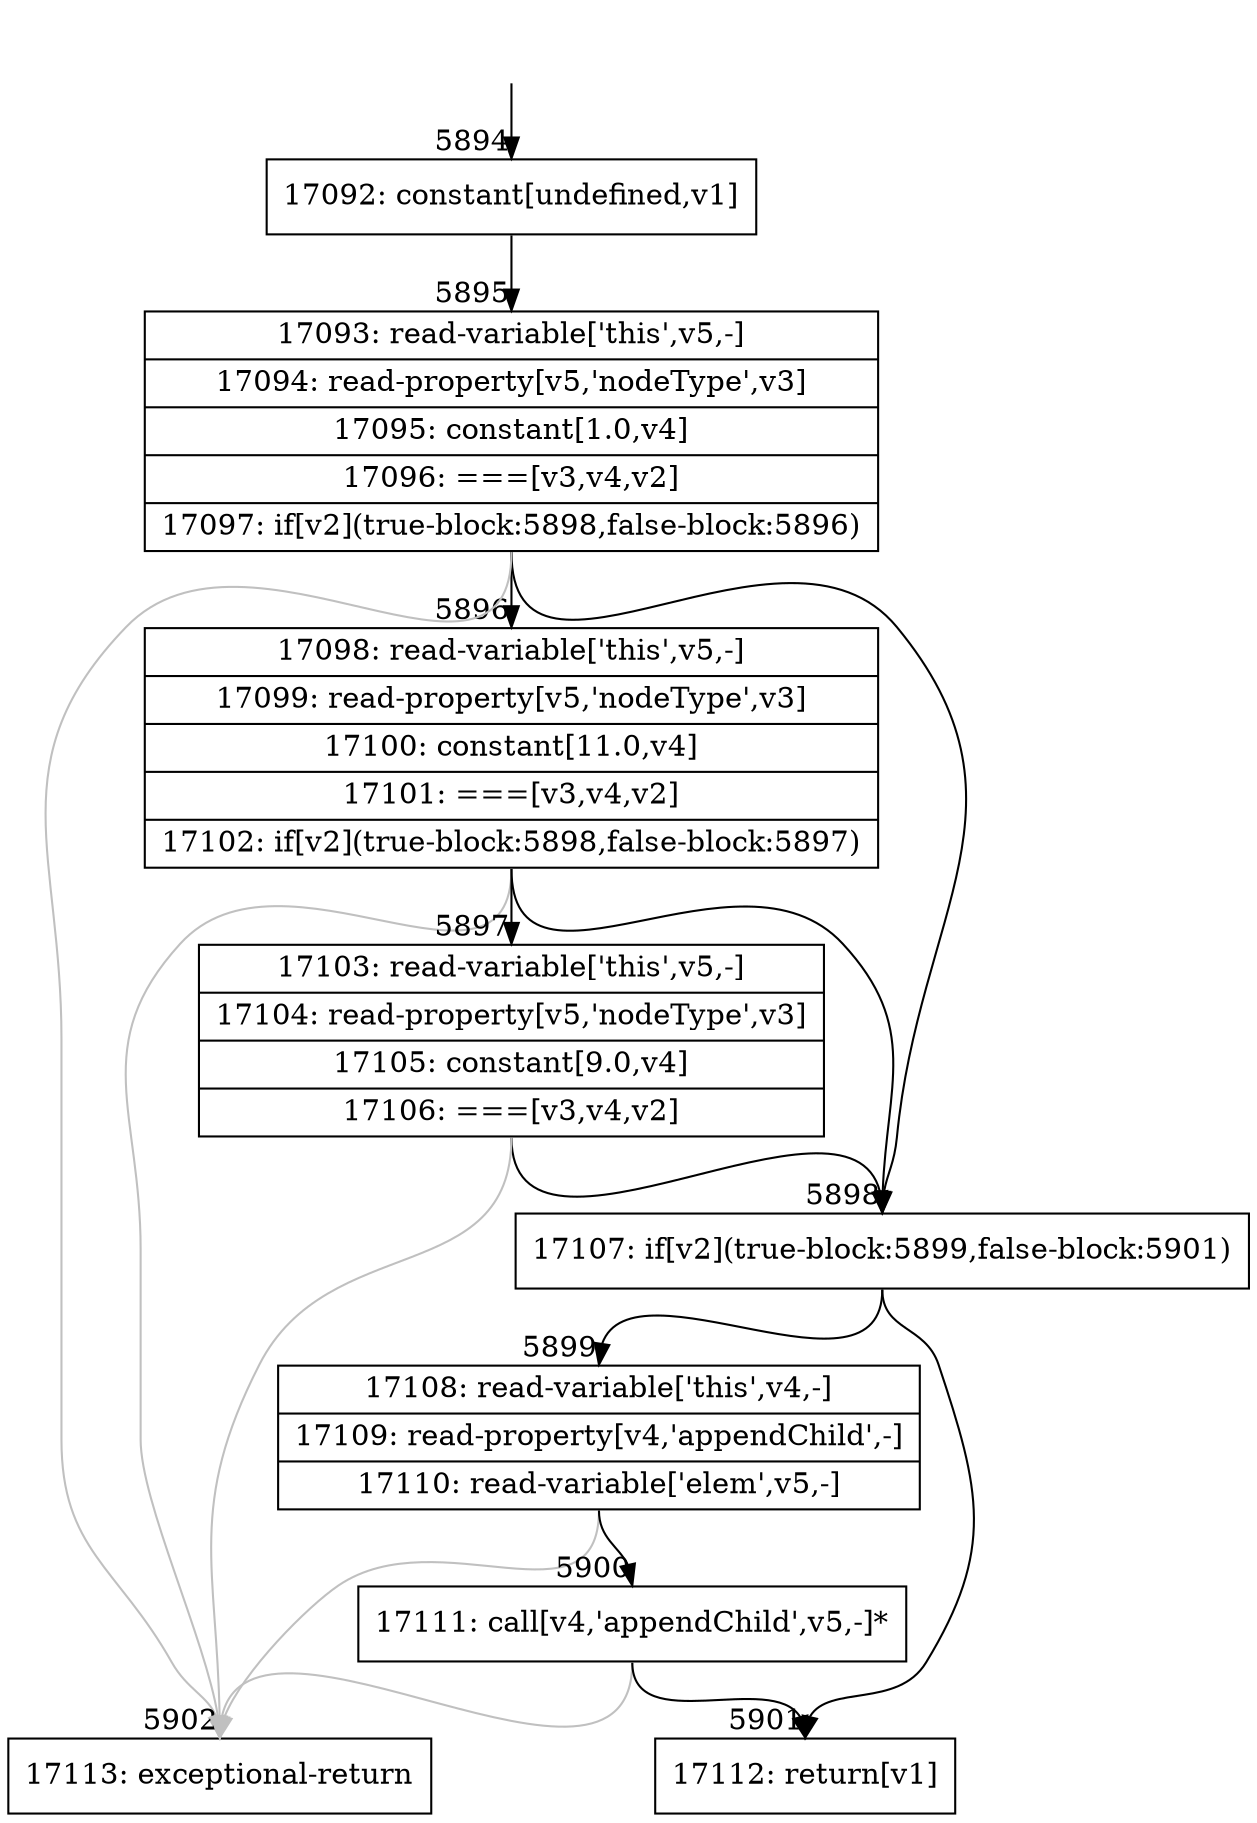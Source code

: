 digraph {
rankdir="TD"
BB_entry387[shape=none,label=""];
BB_entry387 -> BB5894 [tailport=s, headport=n, headlabel="    5894"]
BB5894 [shape=record label="{17092: constant[undefined,v1]}" ] 
BB5894 -> BB5895 [tailport=s, headport=n, headlabel="      5895"]
BB5895 [shape=record label="{17093: read-variable['this',v5,-]|17094: read-property[v5,'nodeType',v3]|17095: constant[1.0,v4]|17096: ===[v3,v4,v2]|17097: if[v2](true-block:5898,false-block:5896)}" ] 
BB5895 -> BB5898 [tailport=s, headport=n, headlabel="      5898"]
BB5895 -> BB5896 [tailport=s, headport=n, headlabel="      5896"]
BB5895 -> BB5902 [tailport=s, headport=n, color=gray, headlabel="      5902"]
BB5896 [shape=record label="{17098: read-variable['this',v5,-]|17099: read-property[v5,'nodeType',v3]|17100: constant[11.0,v4]|17101: ===[v3,v4,v2]|17102: if[v2](true-block:5898,false-block:5897)}" ] 
BB5896 -> BB5898 [tailport=s, headport=n]
BB5896 -> BB5897 [tailport=s, headport=n, headlabel="      5897"]
BB5896 -> BB5902 [tailport=s, headport=n, color=gray]
BB5897 [shape=record label="{17103: read-variable['this',v5,-]|17104: read-property[v5,'nodeType',v3]|17105: constant[9.0,v4]|17106: ===[v3,v4,v2]}" ] 
BB5897 -> BB5898 [tailport=s, headport=n]
BB5897 -> BB5902 [tailport=s, headport=n, color=gray]
BB5898 [shape=record label="{17107: if[v2](true-block:5899,false-block:5901)}" ] 
BB5898 -> BB5899 [tailport=s, headport=n, headlabel="      5899"]
BB5898 -> BB5901 [tailport=s, headport=n, headlabel="      5901"]
BB5899 [shape=record label="{17108: read-variable['this',v4,-]|17109: read-property[v4,'appendChild',-]|17110: read-variable['elem',v5,-]}" ] 
BB5899 -> BB5900 [tailport=s, headport=n, headlabel="      5900"]
BB5899 -> BB5902 [tailport=s, headport=n, color=gray]
BB5900 [shape=record label="{17111: call[v4,'appendChild',v5,-]*}" ] 
BB5900 -> BB5901 [tailport=s, headport=n]
BB5900 -> BB5902 [tailport=s, headport=n, color=gray]
BB5901 [shape=record label="{17112: return[v1]}" ] 
BB5902 [shape=record label="{17113: exceptional-return}" ] 
}
